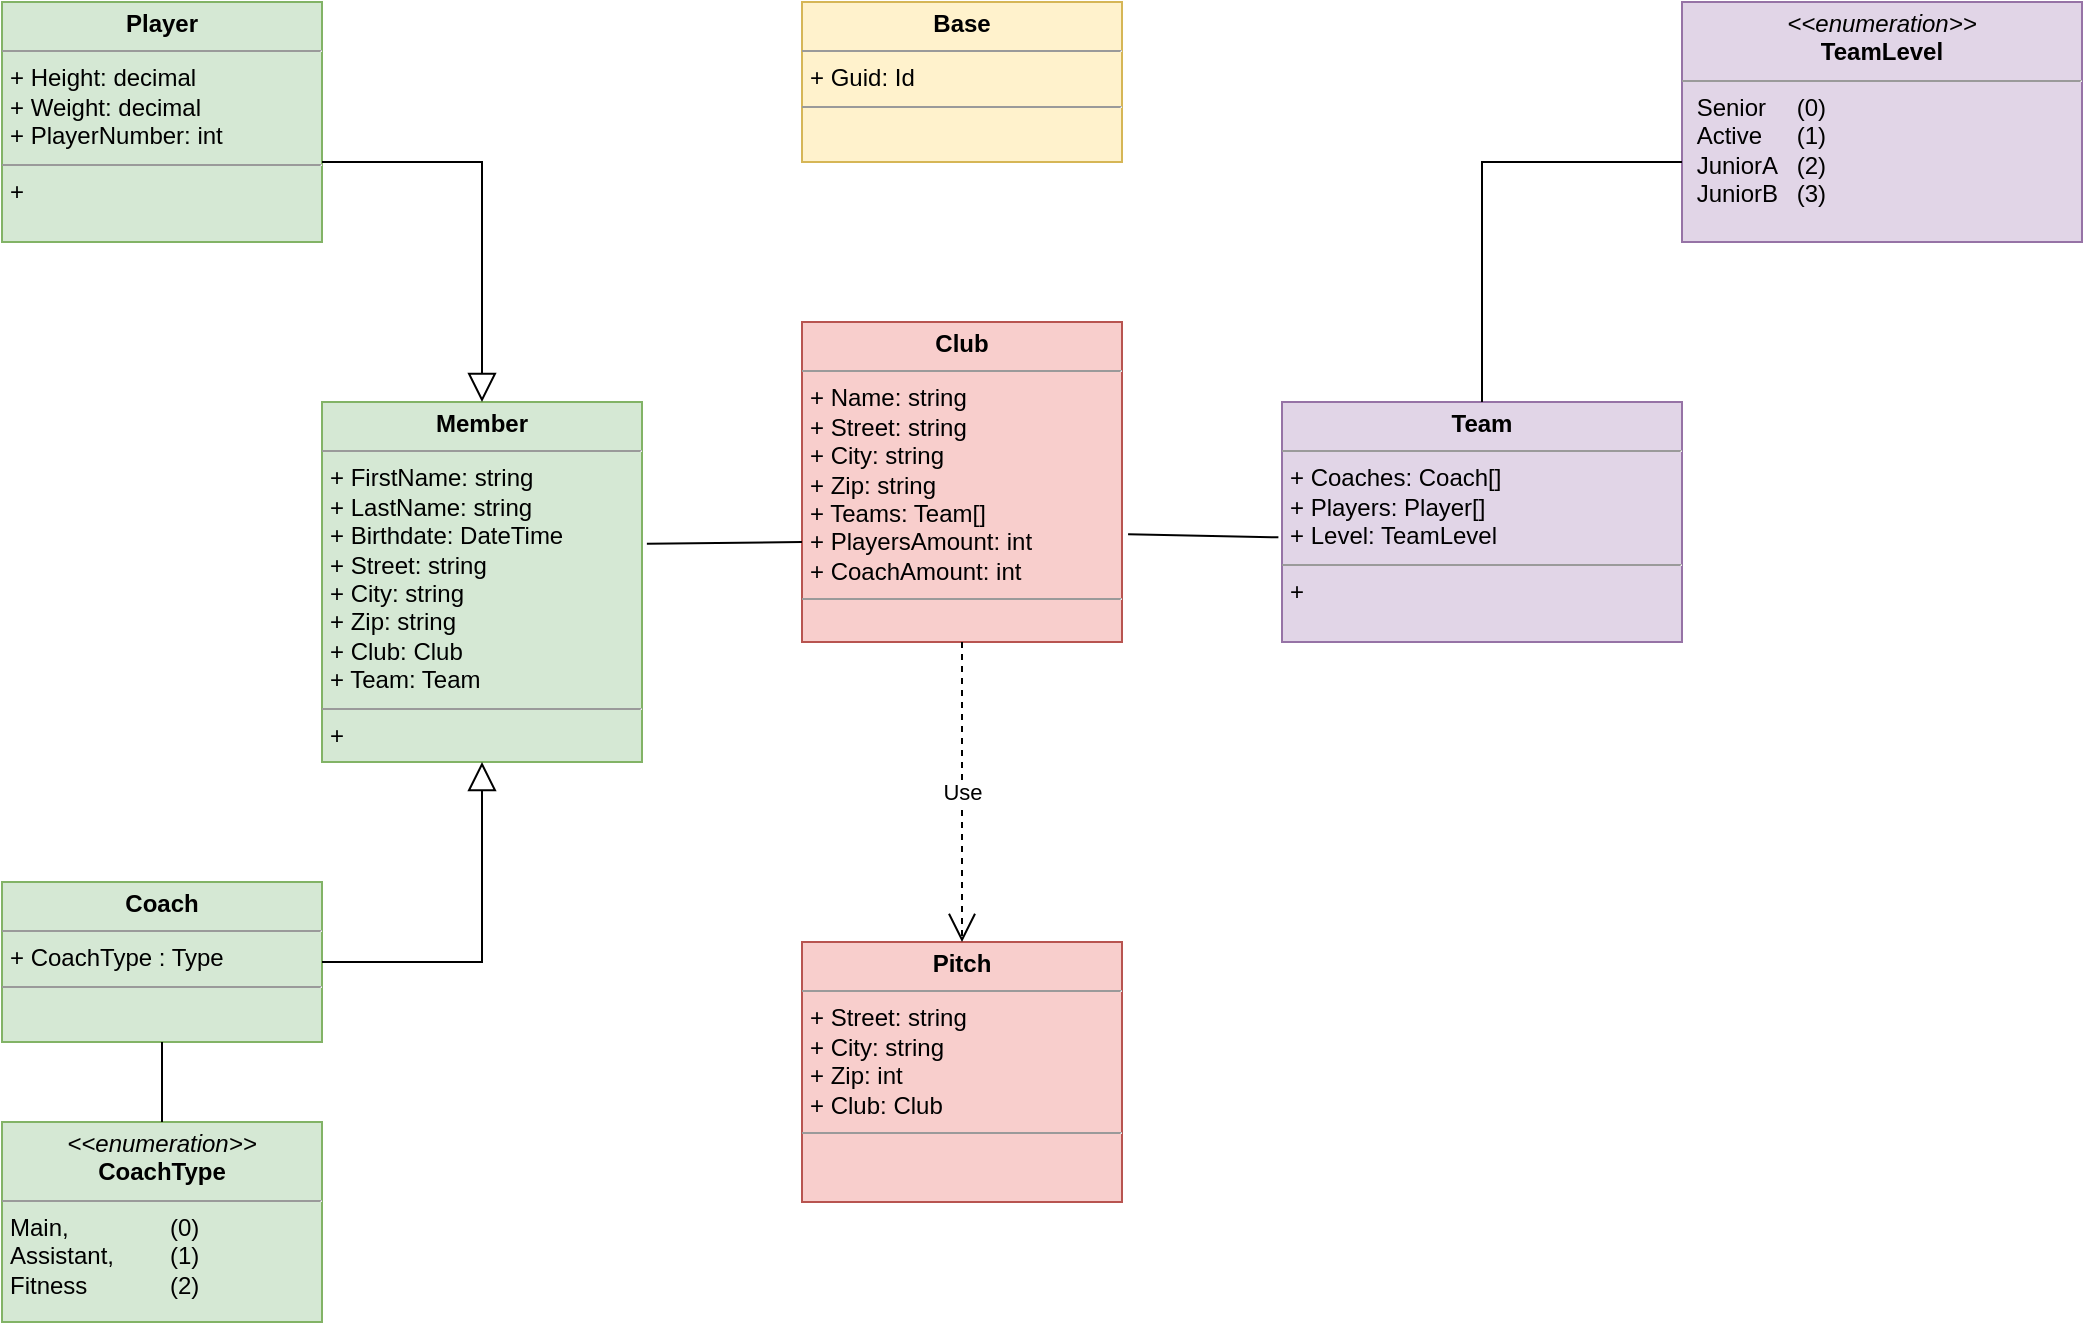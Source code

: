<mxfile version="16.1.2" type="device"><diagram id="C5RBs43oDa-KdzZeNtuy" name="Klassendiagramm"><mxGraphModel dx="2428" dy="1014" grid="1" gridSize="10" guides="1" tooltips="1" connect="1" arrows="1" fold="1" page="1" pageScale="1" pageWidth="1654" pageHeight="1169" math="0" shadow="0"><root><mxCell id="WIyWlLk6GJQsqaUBKTNV-0"/><mxCell id="WIyWlLk6GJQsqaUBKTNV-1" parent="WIyWlLk6GJQsqaUBKTNV-0"/><mxCell id="Hds3xSbzl-kconwzZbgI-15" value="&lt;p style=&quot;margin: 0px ; margin-top: 4px ; text-align: center&quot;&gt;&lt;b&gt;Club&lt;/b&gt;&lt;/p&gt;&lt;hr size=&quot;1&quot;&gt;&lt;p style=&quot;margin: 0px ; margin-left: 4px&quot;&gt;+ Name: string&lt;/p&gt;&lt;p style=&quot;margin: 0px ; margin-left: 4px&quot;&gt;+ Street: string&lt;/p&gt;&lt;p style=&quot;margin: 0px 0px 0px 4px&quot;&gt;+ City: string&lt;/p&gt;&lt;div&gt;&lt;p style=&quot;margin: 0px 0px 0px 4px&quot;&gt;+ Zip: string&lt;/p&gt;&lt;/div&gt;&lt;p style=&quot;margin: 0px ; margin-left: 4px&quot;&gt;+ Teams: Team[]&lt;/p&gt;&lt;p style=&quot;margin: 0px ; margin-left: 4px&quot;&gt;+ PlayersAmount: int&lt;/p&gt;&lt;p style=&quot;margin: 0px ; margin-left: 4px&quot;&gt;+ CoachAmount: int&lt;/p&gt;&lt;hr size=&quot;1&quot;&gt;&lt;p style=&quot;margin: 0px ; margin-left: 4px&quot;&gt;&lt;br&gt;&lt;/p&gt;" style="verticalAlign=top;align=left;overflow=fill;fontSize=12;fontFamily=Helvetica;html=1;fillColor=#f8cecc;strokeColor=#b85450;" parent="WIyWlLk6GJQsqaUBKTNV-1" vertex="1"><mxGeometry x="720" y="440" width="160" height="160" as="geometry"/></mxCell><mxCell id="Hds3xSbzl-kconwzZbgI-16" value="&lt;p style=&quot;margin: 0px ; margin-top: 4px ; text-align: center&quot;&gt;&lt;b&gt;Pitch&lt;/b&gt;&lt;/p&gt;&lt;hr size=&quot;1&quot;&gt;&lt;p style=&quot;margin: 0px 0px 0px 4px&quot;&gt;+ Street: string&lt;/p&gt;&lt;p style=&quot;margin: 0px 0px 0px 4px&quot;&gt;+ City: string&lt;/p&gt;&lt;p style=&quot;margin: 0px ; margin-left: 4px&quot;&gt;&lt;span&gt;+ Zip: int&lt;/span&gt;&lt;/p&gt;&lt;p style=&quot;margin: 0px ; margin-left: 4px&quot;&gt;&lt;span&gt;+ Club: Club&lt;/span&gt;&lt;br&gt;&lt;/p&gt;&lt;hr size=&quot;1&quot;&gt;&lt;p style=&quot;margin: 0px ; margin-left: 4px&quot;&gt;&lt;br&gt;&lt;/p&gt;" style="verticalAlign=top;align=left;overflow=fill;fontSize=12;fontFamily=Helvetica;html=1;fillColor=#f8cecc;strokeColor=#b85450;" parent="WIyWlLk6GJQsqaUBKTNV-1" vertex="1"><mxGeometry x="720" y="750" width="160" height="130" as="geometry"/></mxCell><mxCell id="Hds3xSbzl-kconwzZbgI-21" value="&lt;p style=&quot;margin: 0px ; margin-top: 4px ; text-align: center&quot;&gt;&lt;b&gt;Team&lt;/b&gt;&lt;/p&gt;&lt;hr size=&quot;1&quot;&gt;&lt;p style=&quot;margin: 0px ; margin-left: 4px&quot;&gt;+ Coaches: Coach[]&lt;/p&gt;&lt;p style=&quot;margin: 0px ; margin-left: 4px&quot;&gt;+ Players: Player[]&lt;/p&gt;&lt;p style=&quot;margin: 0px ; margin-left: 4px&quot;&gt;+ Level: TeamLevel&lt;/p&gt;&lt;hr size=&quot;1&quot;&gt;&lt;p style=&quot;margin: 0px ; margin-left: 4px&quot;&gt;+&amp;nbsp;&lt;/p&gt;" style="verticalAlign=top;align=left;overflow=fill;fontSize=12;fontFamily=Helvetica;html=1;fillColor=#e1d5e7;strokeColor=#9673a6;" parent="WIyWlLk6GJQsqaUBKTNV-1" vertex="1"><mxGeometry x="960" y="480" width="200" height="120" as="geometry"/></mxCell><mxCell id="Hds3xSbzl-kconwzZbgI-22" value="&lt;p style=&quot;margin: 0px ; margin-top: 4px ; text-align: center&quot;&gt;&lt;i&gt;&amp;lt;&amp;lt;enumeration&amp;gt;&amp;gt;&lt;/i&gt;&lt;br&gt;&lt;b&gt;TeamLevel&lt;/b&gt;&lt;/p&gt;&lt;hr size=&quot;1&quot;&gt;&lt;p style=&quot;margin: 0px ; margin-left: 4px&quot;&gt;&amp;nbsp;Senior &lt;span style=&quot;white-space: pre&quot;&gt;&#9;&lt;/span&gt;(0)&lt;br&gt;&amp;nbsp;Active &lt;span style=&quot;white-space: pre&quot;&gt;&#9;&lt;/span&gt;(1)&lt;/p&gt;&lt;p style=&quot;margin: 0px ; margin-left: 4px&quot;&gt;&amp;nbsp;JuniorA &lt;span style=&quot;white-space: pre&quot;&gt;&#9;&lt;/span&gt;(2)&lt;/p&gt;&lt;p style=&quot;margin: 0px ; margin-left: 4px&quot;&gt;&amp;nbsp;JuniorB &lt;span style=&quot;white-space: pre&quot;&gt;&#9;&lt;/span&gt;(3)&lt;/p&gt;&lt;p style=&quot;margin: 0px ; margin-left: 4px&quot;&gt;&lt;br&gt;&lt;/p&gt;" style="verticalAlign=top;align=left;overflow=fill;fontSize=12;fontFamily=Helvetica;html=1;fillColor=#e1d5e7;strokeColor=#9673a6;" parent="WIyWlLk6GJQsqaUBKTNV-1" vertex="1"><mxGeometry x="1160" y="280" width="200" height="120" as="geometry"/></mxCell><mxCell id="Hds3xSbzl-kconwzZbgI-23" value="&lt;p style=&quot;margin: 0px ; margin-top: 4px ; text-align: center&quot;&gt;&lt;b&gt;Member&lt;/b&gt;&lt;/p&gt;&lt;hr size=&quot;1&quot;&gt;&lt;p style=&quot;margin: 0px ; margin-left: 4px&quot;&gt;+ FirstName: string&lt;/p&gt;&lt;p style=&quot;margin: 0px ; margin-left: 4px&quot;&gt;+ LastName: string&lt;/p&gt;&lt;p style=&quot;margin: 0px ; margin-left: 4px&quot;&gt;+ Birthdate: DateTime&lt;/p&gt;&lt;p style=&quot;margin: 0px 0px 0px 4px&quot;&gt;+ Street: string&lt;/p&gt;&lt;p style=&quot;margin: 0px 0px 0px 4px&quot;&gt;+ City: string&lt;/p&gt;&lt;p style=&quot;margin: 0px ; margin-left: 4px&quot;&gt;&lt;span&gt;+ Zip: string&lt;/span&gt;&lt;/p&gt;&lt;p style=&quot;margin: 0px ; margin-left: 4px&quot;&gt;&lt;span&gt;+ Club: Club&lt;/span&gt;&lt;br&gt;&lt;/p&gt;&lt;p style=&quot;margin: 0px ; margin-left: 4px&quot;&gt;+ Team: Team&lt;/p&gt;&lt;hr size=&quot;1&quot;&gt;&lt;p style=&quot;margin: 0px ; margin-left: 4px&quot;&gt;+&amp;nbsp;&lt;/p&gt;" style="verticalAlign=top;align=left;overflow=fill;fontSize=12;fontFamily=Helvetica;html=1;fillColor=#d5e8d4;strokeColor=#82b366;" parent="WIyWlLk6GJQsqaUBKTNV-1" vertex="1"><mxGeometry x="480" y="480" width="160" height="180" as="geometry"/></mxCell><mxCell id="Hds3xSbzl-kconwzZbgI-24" value="&lt;p style=&quot;margin: 0px ; margin-top: 4px ; text-align: center&quot;&gt;&lt;b&gt;Coach&lt;/b&gt;&lt;/p&gt;&lt;hr size=&quot;1&quot;&gt;&lt;p style=&quot;margin: 0px ; margin-left: 4px&quot;&gt;&lt;span&gt;+ CoachType : Type&amp;nbsp;&lt;/span&gt;&lt;br&gt;&lt;/p&gt;&lt;hr size=&quot;1&quot;&gt;&lt;p style=&quot;margin: 0px 0px 0px 4px&quot;&gt;&lt;br&gt;&lt;/p&gt;" style="verticalAlign=top;align=left;overflow=fill;fontSize=12;fontFamily=Helvetica;html=1;fillColor=#d5e8d4;strokeColor=#82b366;" parent="WIyWlLk6GJQsqaUBKTNV-1" vertex="1"><mxGeometry x="320" y="720" width="160" height="80" as="geometry"/></mxCell><mxCell id="Hds3xSbzl-kconwzZbgI-25" value="&lt;p style=&quot;margin: 0px ; margin-top: 4px ; text-align: center&quot;&gt;&lt;b&gt;Player&lt;/b&gt;&lt;/p&gt;&lt;hr size=&quot;1&quot;&gt;&lt;p style=&quot;margin: 0px ; margin-left: 4px&quot;&gt;+ Height: decimal&lt;/p&gt;&lt;p style=&quot;margin: 0px ; margin-left: 4px&quot;&gt;+ Weight: decimal&lt;/p&gt;&lt;p style=&quot;margin: 0px ; margin-left: 4px&quot;&gt;+ PlayerNumber: int&lt;/p&gt;&lt;hr size=&quot;1&quot;&gt;&lt;p style=&quot;margin: 0px ; margin-left: 4px&quot;&gt;+&amp;nbsp;&lt;/p&gt;" style="verticalAlign=top;align=left;overflow=fill;fontSize=12;fontFamily=Helvetica;html=1;fillColor=#d5e8d4;strokeColor=#82b366;" parent="WIyWlLk6GJQsqaUBKTNV-1" vertex="1"><mxGeometry x="320" y="280" width="160" height="120" as="geometry"/></mxCell><mxCell id="Hds3xSbzl-kconwzZbgI-37" value="Use" style="endArrow=open;endSize=12;dashed=1;html=1;rounded=0;entryX=0.5;entryY=0;entryDx=0;entryDy=0;exitX=0.5;exitY=1;exitDx=0;exitDy=0;" parent="WIyWlLk6GJQsqaUBKTNV-1" source="Hds3xSbzl-kconwzZbgI-15" target="Hds3xSbzl-kconwzZbgI-16" edge="1"><mxGeometry width="160" relative="1" as="geometry"><mxPoint x="730" y="700" as="sourcePoint"/><mxPoint x="890" y="700" as="targetPoint"/></mxGeometry></mxCell><mxCell id="Qsrgq4mLfvwfYOerAiKV-2" value="&lt;p style=&quot;margin: 0px ; margin-top: 4px ; text-align: center&quot;&gt;&lt;i&gt;&amp;lt;&amp;lt;enumeration&amp;gt;&amp;gt;&lt;/i&gt;&lt;br&gt;&lt;b&gt;CoachType&lt;/b&gt;&lt;/p&gt;&lt;hr size=&quot;1&quot;&gt;&lt;p style=&quot;margin: 0px ; margin-left: 4px&quot;&gt;Main,&lt;span style=&quot;white-space: pre&quot;&gt;&#9;&lt;span style=&quot;white-space: pre&quot;&gt;&#9;&lt;/span&gt;&lt;/span&gt;(0)&lt;/p&gt;&lt;p style=&quot;margin: 0px ; margin-left: 4px&quot;&gt;Assistant,&lt;span style=&quot;white-space: pre&quot;&gt;&#9;&lt;/span&gt;(1)&lt;/p&gt;&lt;p style=&quot;margin: 0px ; margin-left: 4px&quot;&gt;Fitness&lt;span style=&quot;white-space: pre&quot;&gt;&#9;&lt;/span&gt;&lt;span style=&quot;white-space: pre&quot;&gt;&#9;&lt;/span&gt;(2)&lt;/p&gt;" style="verticalAlign=top;align=left;overflow=fill;fontSize=12;fontFamily=Helvetica;html=1;fillColor=#d5e8d4;strokeColor=#82b366;" parent="WIyWlLk6GJQsqaUBKTNV-1" vertex="1"><mxGeometry x="320" y="840" width="160" height="100" as="geometry"/></mxCell><mxCell id="AZau2SRdmgV8wLaf95-v-0" value="" style="edgeStyle=none;html=1;endSize=12;endArrow=block;endFill=0;rounded=0;entryX=0.5;entryY=1;entryDx=0;entryDy=0;exitX=1;exitY=0.5;exitDx=0;exitDy=0;" edge="1" parent="WIyWlLk6GJQsqaUBKTNV-1" source="Hds3xSbzl-kconwzZbgI-24" target="Hds3xSbzl-kconwzZbgI-23"><mxGeometry width="160" relative="1" as="geometry"><mxPoint x="480" y="779.5" as="sourcePoint"/><mxPoint x="650" y="780" as="targetPoint"/><Array as="points"><mxPoint x="500" y="760"/><mxPoint x="560" y="760"/></Array></mxGeometry></mxCell><mxCell id="AZau2SRdmgV8wLaf95-v-1" value="" style="edgeStyle=none;html=1;endSize=12;endArrow=block;endFill=0;rounded=0;entryX=0.5;entryY=0;entryDx=0;entryDy=0;exitX=1;exitY=0.5;exitDx=0;exitDy=0;" edge="1" parent="WIyWlLk6GJQsqaUBKTNV-1" target="Hds3xSbzl-kconwzZbgI-23"><mxGeometry width="160" relative="1" as="geometry"><mxPoint x="480" y="360.0" as="sourcePoint"/><mxPoint x="560" y="260.0" as="targetPoint"/><Array as="points"><mxPoint x="500" y="360"/><mxPoint x="560" y="360"/></Array></mxGeometry></mxCell><mxCell id="AZau2SRdmgV8wLaf95-v-10" value="" style="endArrow=none;html=1;rounded=0;exitX=0.5;exitY=0;exitDx=0;exitDy=0;" edge="1" parent="WIyWlLk6GJQsqaUBKTNV-1" source="Hds3xSbzl-kconwzZbgI-21"><mxGeometry width="50" height="50" relative="1" as="geometry"><mxPoint x="2320" y="973.33" as="sourcePoint"/><mxPoint x="1160" y="359.997" as="targetPoint"/><Array as="points"><mxPoint x="1060" y="360"/></Array></mxGeometry></mxCell><mxCell id="AZau2SRdmgV8wLaf95-v-11" value="" style="endArrow=none;html=1;rounded=0;exitX=0.5;exitY=1;exitDx=0;exitDy=0;entryX=0.5;entryY=0;entryDx=0;entryDy=0;" edge="1" parent="WIyWlLk6GJQsqaUBKTNV-1" source="Hds3xSbzl-kconwzZbgI-24" target="Qsrgq4mLfvwfYOerAiKV-2"><mxGeometry width="50" height="50" relative="1" as="geometry"><mxPoint x="1330.0" y="1663.33" as="sourcePoint"/><mxPoint x="170" y="1049.997" as="targetPoint"/></mxGeometry></mxCell><mxCell id="AZau2SRdmgV8wLaf95-v-12" value="" style="endArrow=none;html=1;rounded=0;exitX=-0.009;exitY=0.564;exitDx=0;exitDy=0;exitPerimeter=0;entryX=1.019;entryY=0.663;entryDx=0;entryDy=0;entryPerimeter=0;" edge="1" parent="WIyWlLk6GJQsqaUBKTNV-1" source="Hds3xSbzl-kconwzZbgI-21" target="Hds3xSbzl-kconwzZbgI-15"><mxGeometry width="50" height="50" relative="1" as="geometry"><mxPoint x="1260.0" y="846.67" as="sourcePoint"/><mxPoint x="100" y="233.337" as="targetPoint"/><Array as="points"/></mxGeometry></mxCell><mxCell id="AZau2SRdmgV8wLaf95-v-14" value="" style="endArrow=none;html=1;rounded=0;exitX=-0.001;exitY=0.411;exitDx=0;exitDy=0;exitPerimeter=0;entryX=1.014;entryY=0.564;entryDx=0;entryDy=0;entryPerimeter=0;" edge="1" parent="WIyWlLk6GJQsqaUBKTNV-1"><mxGeometry width="50" height="50" relative="1" as="geometry"><mxPoint x="720.0" y="550.0" as="sourcePoint"/><mxPoint x="642.44" y="550.92" as="targetPoint"/></mxGeometry></mxCell><mxCell id="AZau2SRdmgV8wLaf95-v-15" value="&lt;p style=&quot;margin: 0px ; margin-top: 4px ; text-align: center&quot;&gt;&lt;b&gt;Base&lt;/b&gt;&lt;/p&gt;&lt;hr size=&quot;1&quot;&gt;&lt;p style=&quot;margin: 0px ; margin-left: 4px&quot;&gt;+ Guid: Id&lt;/p&gt;&lt;hr size=&quot;1&quot;&gt;&lt;p style=&quot;margin: 0px ; margin-left: 4px&quot;&gt;&lt;br&gt;&lt;/p&gt;" style="verticalAlign=top;align=left;overflow=fill;fontSize=12;fontFamily=Helvetica;html=1;fillColor=#fff2cc;strokeColor=#d6b656;" vertex="1" parent="WIyWlLk6GJQsqaUBKTNV-1"><mxGeometry x="720" y="280" width="160" height="80" as="geometry"/></mxCell></root></mxGraphModel></diagram></mxfile>